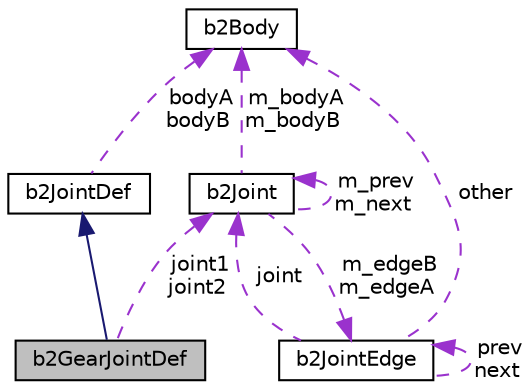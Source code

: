 digraph "b2GearJointDef"
{
  edge [fontname="Helvetica",fontsize="10",labelfontname="Helvetica",labelfontsize="10"];
  node [fontname="Helvetica",fontsize="10",shape=record];
  Node2 [label="b2GearJointDef",height=0.2,width=0.4,color="black", fillcolor="grey75", style="filled", fontcolor="black"];
  Node3 -> Node2 [dir="back",color="midnightblue",fontsize="10",style="solid",fontname="Helvetica"];
  Node3 [label="b2JointDef",height=0.2,width=0.4,color="black", fillcolor="white", style="filled",URL="$structb2JointDef.html",tooltip="Joint definitions are used to construct joints. "];
  Node4 -> Node3 [dir="back",color="darkorchid3",fontsize="10",style="dashed",label=" bodyA\nbodyB" ,fontname="Helvetica"];
  Node4 [label="b2Body",height=0.2,width=0.4,color="black", fillcolor="white", style="filled",URL="$classb2Body.html",tooltip="A rigid body. These are created via b2World::CreateBody. "];
  Node5 -> Node2 [dir="back",color="darkorchid3",fontsize="10",style="dashed",label=" joint1\njoint2" ,fontname="Helvetica"];
  Node5 [label="b2Joint",height=0.2,width=0.4,color="black", fillcolor="white", style="filled",URL="$classb2Joint.html"];
  Node4 -> Node5 [dir="back",color="darkorchid3",fontsize="10",style="dashed",label=" m_bodyA\nm_bodyB" ,fontname="Helvetica"];
  Node6 -> Node5 [dir="back",color="darkorchid3",fontsize="10",style="dashed",label=" m_edgeB\nm_edgeA" ,fontname="Helvetica"];
  Node6 [label="b2JointEdge",height=0.2,width=0.4,color="black", fillcolor="white", style="filled",URL="$structb2JointEdge.html"];
  Node4 -> Node6 [dir="back",color="darkorchid3",fontsize="10",style="dashed",label=" other" ,fontname="Helvetica"];
  Node6 -> Node6 [dir="back",color="darkorchid3",fontsize="10",style="dashed",label=" prev\nnext" ,fontname="Helvetica"];
  Node5 -> Node6 [dir="back",color="darkorchid3",fontsize="10",style="dashed",label=" joint" ,fontname="Helvetica"];
  Node5 -> Node5 [dir="back",color="darkorchid3",fontsize="10",style="dashed",label=" m_prev\nm_next" ,fontname="Helvetica"];
}
